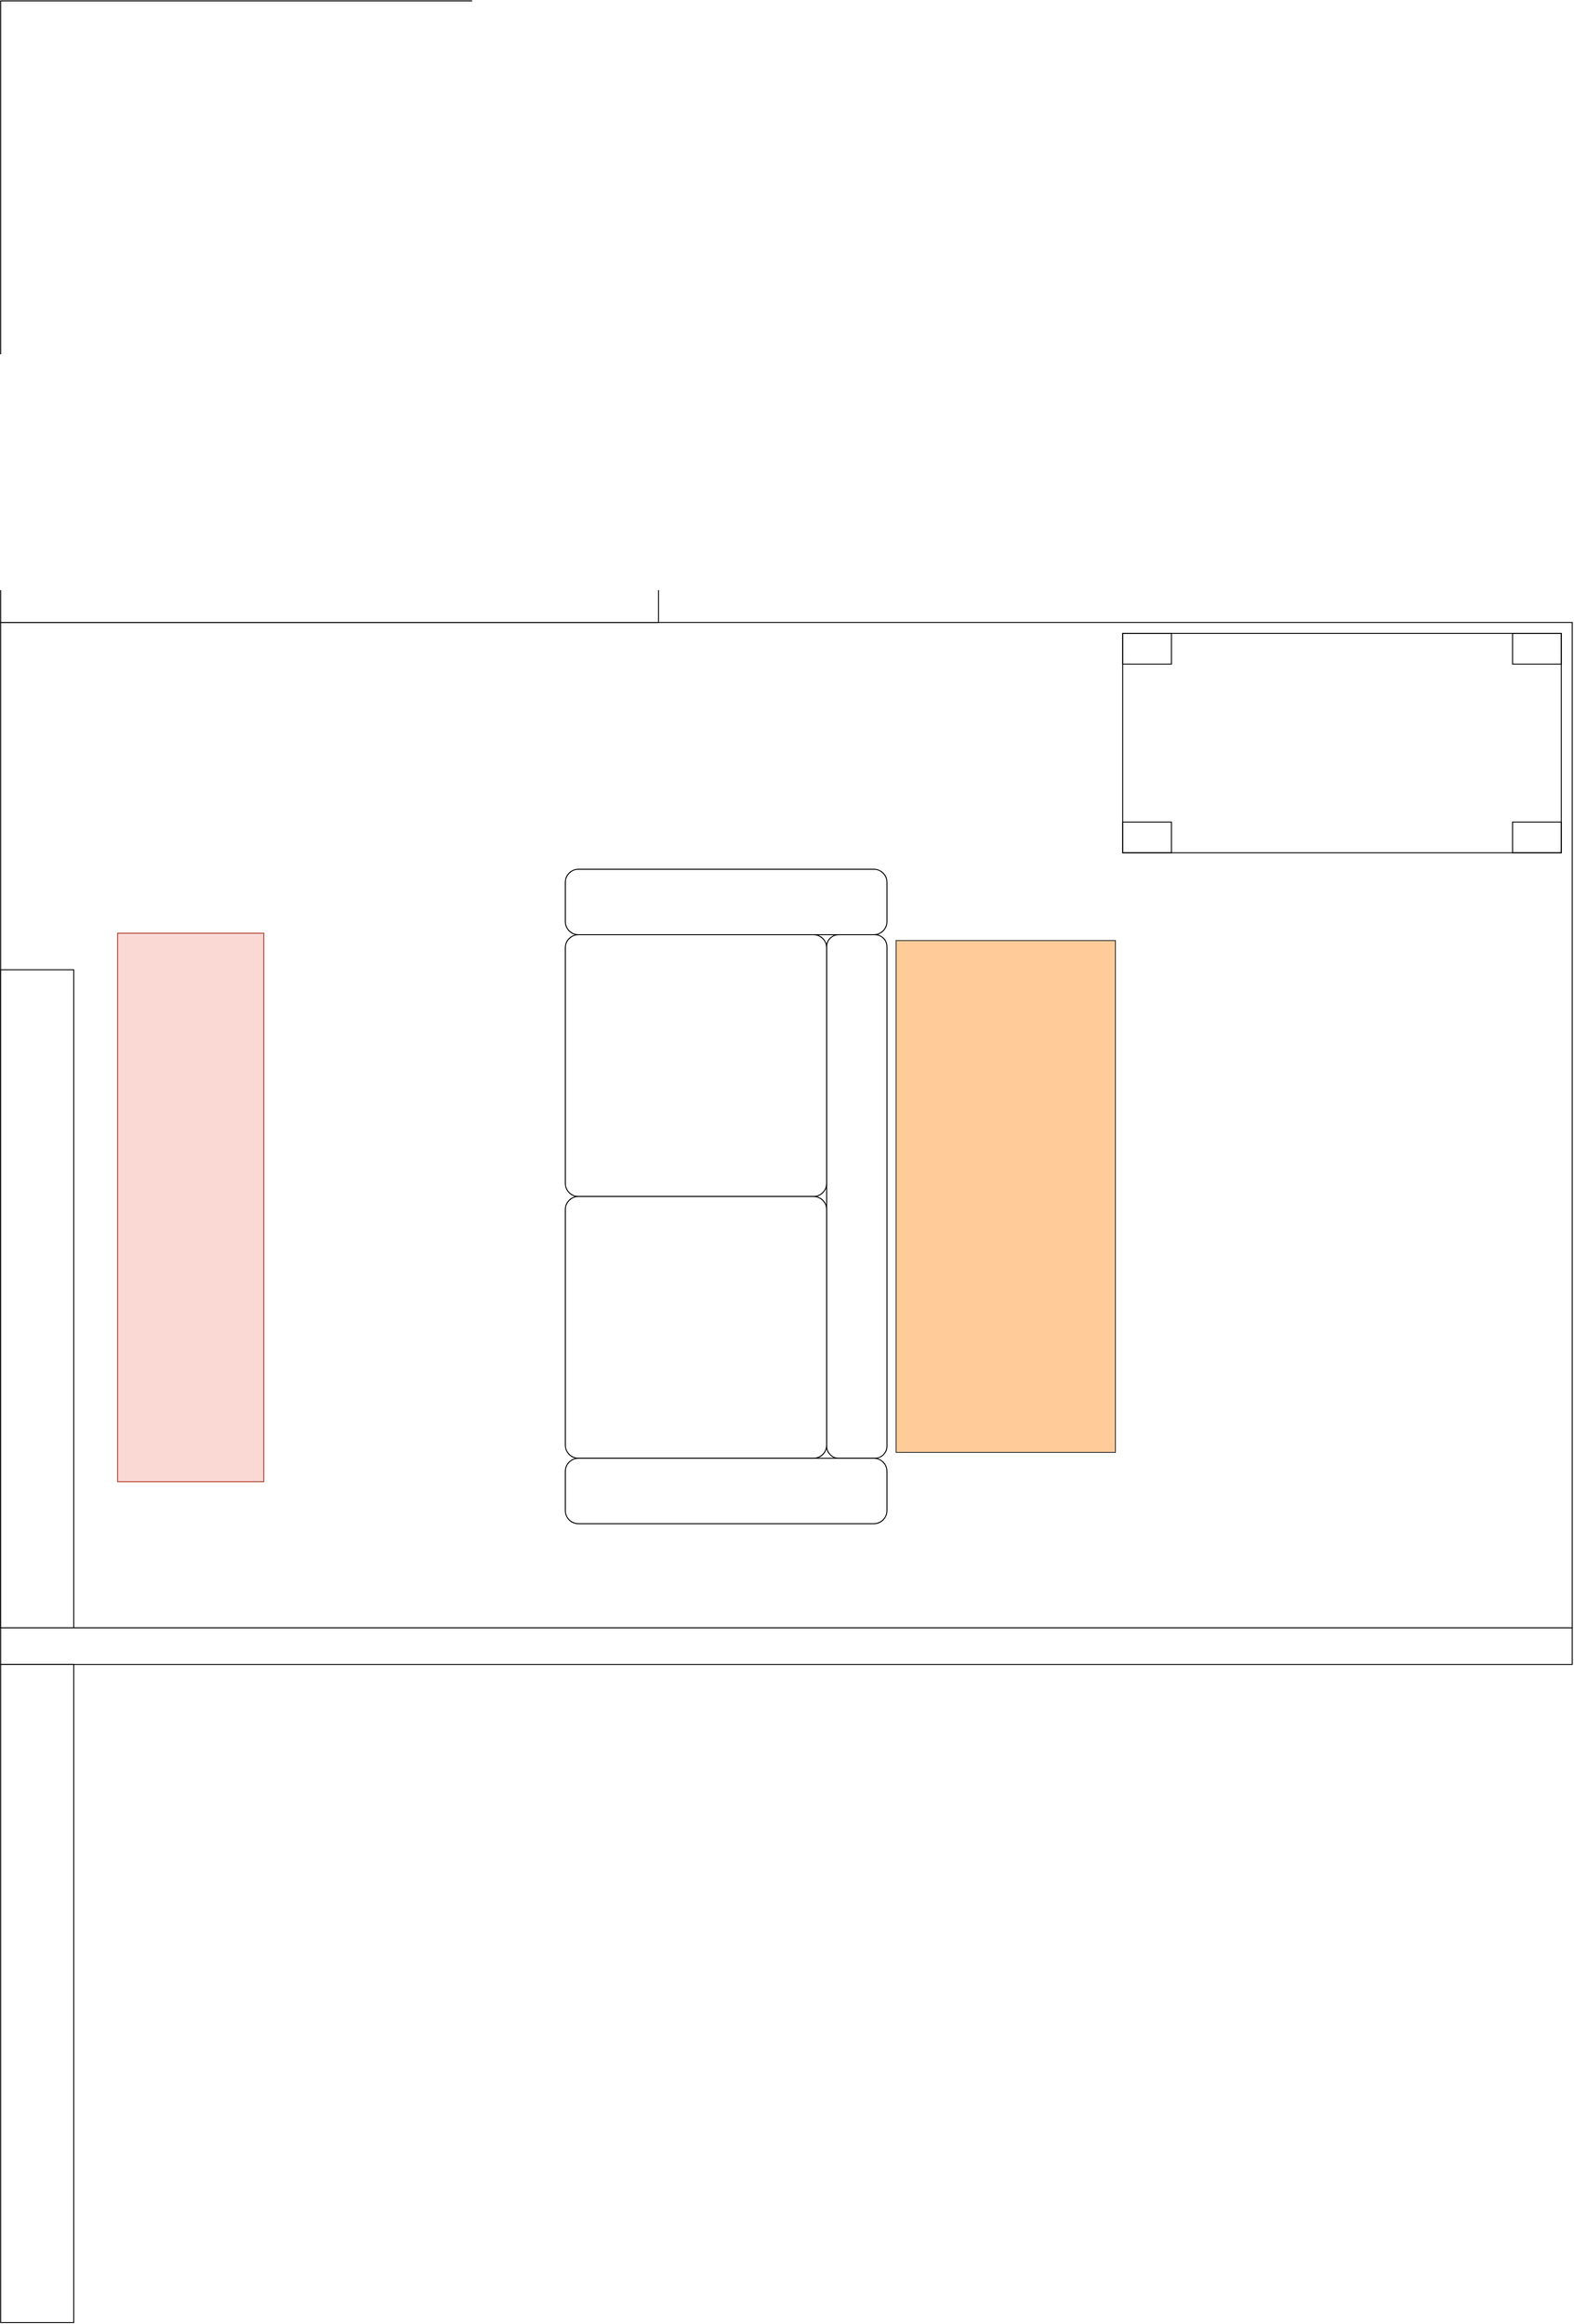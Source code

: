 <mxfile version="24.8.6">
  <diagram name="Page-1" id="Ue8n0Toml4prhe2mz1SP">
    <mxGraphModel dx="5680" dy="2668" grid="1" gridSize="3.937" guides="1" tooltips="1" connect="1" arrows="1" fold="1" page="1" pageScale="1" pageWidth="4681" pageHeight="3300" math="0" shadow="0">
      <root>
        <mxCell id="0" />
        <mxCell id="1" parent="0" />
        <mxCell id="0AF6tuhqy3_v5o_kYMEw-1" value="" style="rounded=0;whiteSpace=wrap;html=1;fillColor=default;" vertex="1" parent="1">
          <mxGeometry x="393.7" y="921.26" width="1692.91" height="1082.67" as="geometry" />
        </mxCell>
        <mxCell id="0AF6tuhqy3_v5o_kYMEw-3" value="" style="rounded=0;whiteSpace=wrap;html=1;" vertex="1" parent="1">
          <mxGeometry x="393.7" y="251.97" width="708.66" height="669.31" as="geometry" />
        </mxCell>
        <mxCell id="0AF6tuhqy3_v5o_kYMEw-4" value="" style="rounded=0;whiteSpace=wrap;html=1;" vertex="1" parent="1">
          <mxGeometry x="393.7" y="1295.28" width="78.74" height="708.65" as="geometry" />
        </mxCell>
        <mxCell id="0AF6tuhqy3_v5o_kYMEw-5" value="" style="rounded=0;whiteSpace=wrap;html=1;" vertex="1" parent="1">
          <mxGeometry x="393.7" y="2003.87" width="1692.91" height="39.44" as="geometry" />
        </mxCell>
        <mxCell id="0AF6tuhqy3_v5o_kYMEw-7" value="" style="rounded=0;whiteSpace=wrap;html=1;" vertex="1" parent="1">
          <mxGeometry x="393.7" y="2043.31" width="78.74" height="708.66" as="geometry" />
        </mxCell>
        <mxCell id="0AF6tuhqy3_v5o_kYMEw-8" value="" style="rounded=0;whiteSpace=wrap;html=1;fillColor=#ffcc99;strokeColor=#36393d;" vertex="1" parent="1">
          <mxGeometry x="1358.27" y="1263.78" width="236.22" height="551.18" as="geometry" />
        </mxCell>
        <mxCell id="0AF6tuhqy3_v5o_kYMEw-10" value="" style="rounded=0;whiteSpace=wrap;html=1;rotation=90;fillColor=#fad9d5;strokeColor=#ae4132;" vertex="1" parent="1">
          <mxGeometry x="303.15" y="1472.44" width="590.55" height="157.48" as="geometry" />
        </mxCell>
        <mxCell id="0AF6tuhqy3_v5o_kYMEw-15" value="" style="verticalLabelPosition=bottom;html=1;verticalAlign=top;align=center;shape=mxgraph.floorplan.couch;rotation=90;" vertex="1" parent="1">
          <mxGeometry x="822.83" y="1366.14" width="704.723" height="346.456" as="geometry" />
        </mxCell>
        <mxCell id="0AF6tuhqy3_v5o_kYMEw-16" value="" style="verticalLabelPosition=bottom;html=1;verticalAlign=top;align=center;shape=mxgraph.floorplan.table;" vertex="1" parent="1">
          <mxGeometry x="1602.36" y="933.07" width="472.44" height="236.22" as="geometry" />
        </mxCell>
      </root>
    </mxGraphModel>
  </diagram>
</mxfile>

